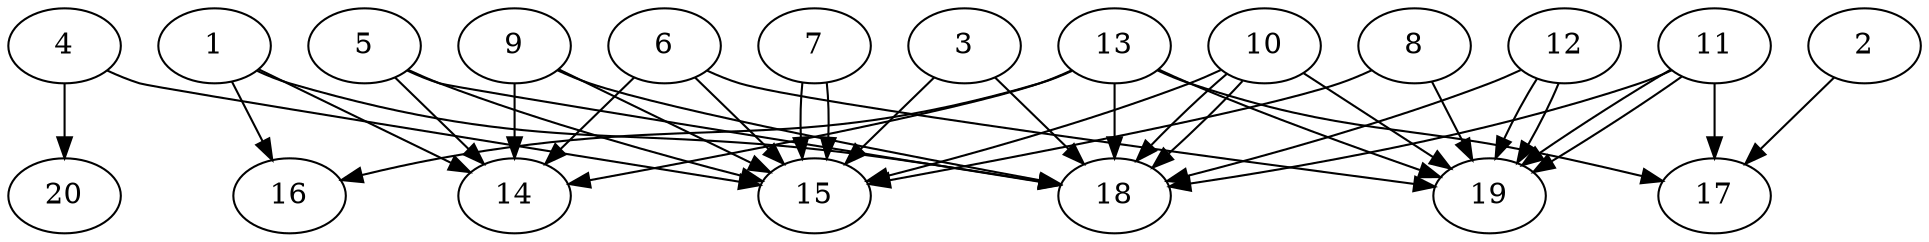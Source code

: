 // DAG automatically generated by daggen at Thu Oct  3 13:58:43 2019
// ./daggen --dot -n 20 --ccr 0.5 --fat 0.9 --regular 0.9 --density 0.7 --mindata 5242880 --maxdata 52428800 
digraph G {
  1 [size="100864000", alpha="0.11", expect_size="50432000"] 
  1 -> 14 [size ="50432000"]
  1 -> 16 [size ="50432000"]
  1 -> 18 [size ="50432000"]
  2 [size="24020992", alpha="0.09", expect_size="12010496"] 
  2 -> 17 [size ="12010496"]
  3 [size="88553472", alpha="0.06", expect_size="44276736"] 
  3 -> 15 [size ="44276736"]
  3 -> 18 [size ="44276736"]
  4 [size="11046912", alpha="0.14", expect_size="5523456"] 
  4 -> 15 [size ="5523456"]
  4 -> 20 [size ="5523456"]
  5 [size="24340480", alpha="0.16", expect_size="12170240"] 
  5 -> 14 [size ="12170240"]
  5 -> 15 [size ="12170240"]
  5 -> 18 [size ="12170240"]
  6 [size="37576704", alpha="0.08", expect_size="18788352"] 
  6 -> 14 [size ="18788352"]
  6 -> 15 [size ="18788352"]
  6 -> 19 [size ="18788352"]
  7 [size="36528128", alpha="0.02", expect_size="18264064"] 
  7 -> 15 [size ="18264064"]
  7 -> 15 [size ="18264064"]
  8 [size="58632192", alpha="0.04", expect_size="29316096"] 
  8 -> 15 [size ="29316096"]
  8 -> 19 [size ="29316096"]
  9 [size="83415040", alpha="0.04", expect_size="41707520"] 
  9 -> 14 [size ="41707520"]
  9 -> 15 [size ="41707520"]
  9 -> 18 [size ="41707520"]
  10 [size="56672256", alpha="0.09", expect_size="28336128"] 
  10 -> 15 [size ="28336128"]
  10 -> 18 [size ="28336128"]
  10 -> 18 [size ="28336128"]
  10 -> 19 [size ="28336128"]
  11 [size="26152960", alpha="0.12", expect_size="13076480"] 
  11 -> 17 [size ="13076480"]
  11 -> 18 [size ="13076480"]
  11 -> 19 [size ="13076480"]
  11 -> 19 [size ="13076480"]
  12 [size="77080576", alpha="0.14", expect_size="38540288"] 
  12 -> 18 [size ="38540288"]
  12 -> 19 [size ="38540288"]
  12 -> 19 [size ="38540288"]
  13 [size="24717312", alpha="0.08", expect_size="12358656"] 
  13 -> 14 [size ="12358656"]
  13 -> 16 [size ="12358656"]
  13 -> 17 [size ="12358656"]
  13 -> 18 [size ="12358656"]
  13 -> 19 [size ="12358656"]
  14 [size="50694144", alpha="0.16", expect_size="25347072"] 
  15 [size="23457792", alpha="0.10", expect_size="11728896"] 
  16 [size="98826240", alpha="0.18", expect_size="49413120"] 
  17 [size="40478720", alpha="0.04", expect_size="20239360"] 
  18 [size="50763776", alpha="0.08", expect_size="25381888"] 
  19 [size="71866368", alpha="0.18", expect_size="35933184"] 
  20 [size="91086848", alpha="0.16", expect_size="45543424"] 
}
